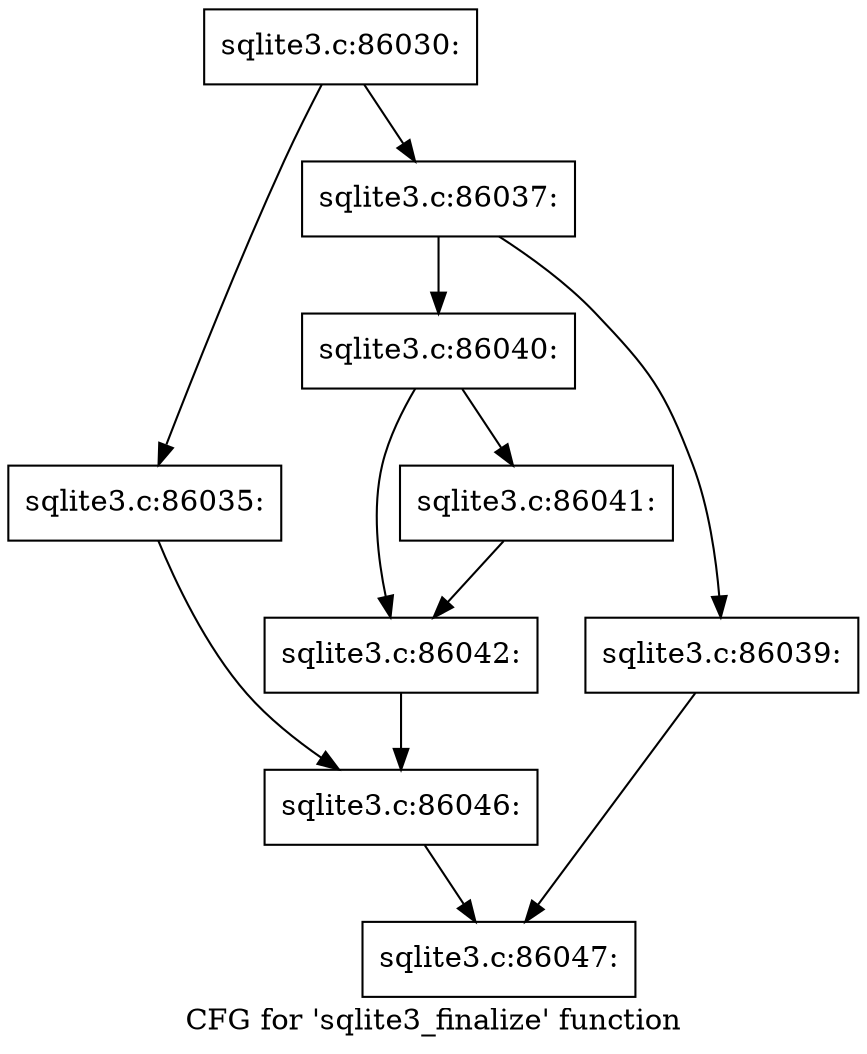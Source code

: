 digraph "CFG for 'sqlite3_finalize' function" {
	label="CFG for 'sqlite3_finalize' function";

	Node0x55c0f5c1f030 [shape=record,label="{sqlite3.c:86030:}"];
	Node0x55c0f5c1f030 -> Node0x55c0f5c20840;
	Node0x55c0f5c1f030 -> Node0x55c0f5c208e0;
	Node0x55c0f5c20840 [shape=record,label="{sqlite3.c:86035:}"];
	Node0x55c0f5c20840 -> Node0x55c0f5c20890;
	Node0x55c0f5c208e0 [shape=record,label="{sqlite3.c:86037:}"];
	Node0x55c0f5c208e0 -> Node0x55c0f5c189c0;
	Node0x55c0f5c208e0 -> Node0x55c0f5c18a10;
	Node0x55c0f5c189c0 [shape=record,label="{sqlite3.c:86039:}"];
	Node0x55c0f5c189c0 -> Node0x55c0f5c1fe70;
	Node0x55c0f5c18a10 [shape=record,label="{sqlite3.c:86040:}"];
	Node0x55c0f5c18a10 -> Node0x55c0f5c21380;
	Node0x55c0f5c18a10 -> Node0x55c0f5c19190;
	Node0x55c0f5c21380 [shape=record,label="{sqlite3.c:86041:}"];
	Node0x55c0f5c21380 -> Node0x55c0f5c19190;
	Node0x55c0f5c19190 [shape=record,label="{sqlite3.c:86042:}"];
	Node0x55c0f5c19190 -> Node0x55c0f5c20890;
	Node0x55c0f5c20890 [shape=record,label="{sqlite3.c:86046:}"];
	Node0x55c0f5c20890 -> Node0x55c0f5c1fe70;
	Node0x55c0f5c1fe70 [shape=record,label="{sqlite3.c:86047:}"];
}
